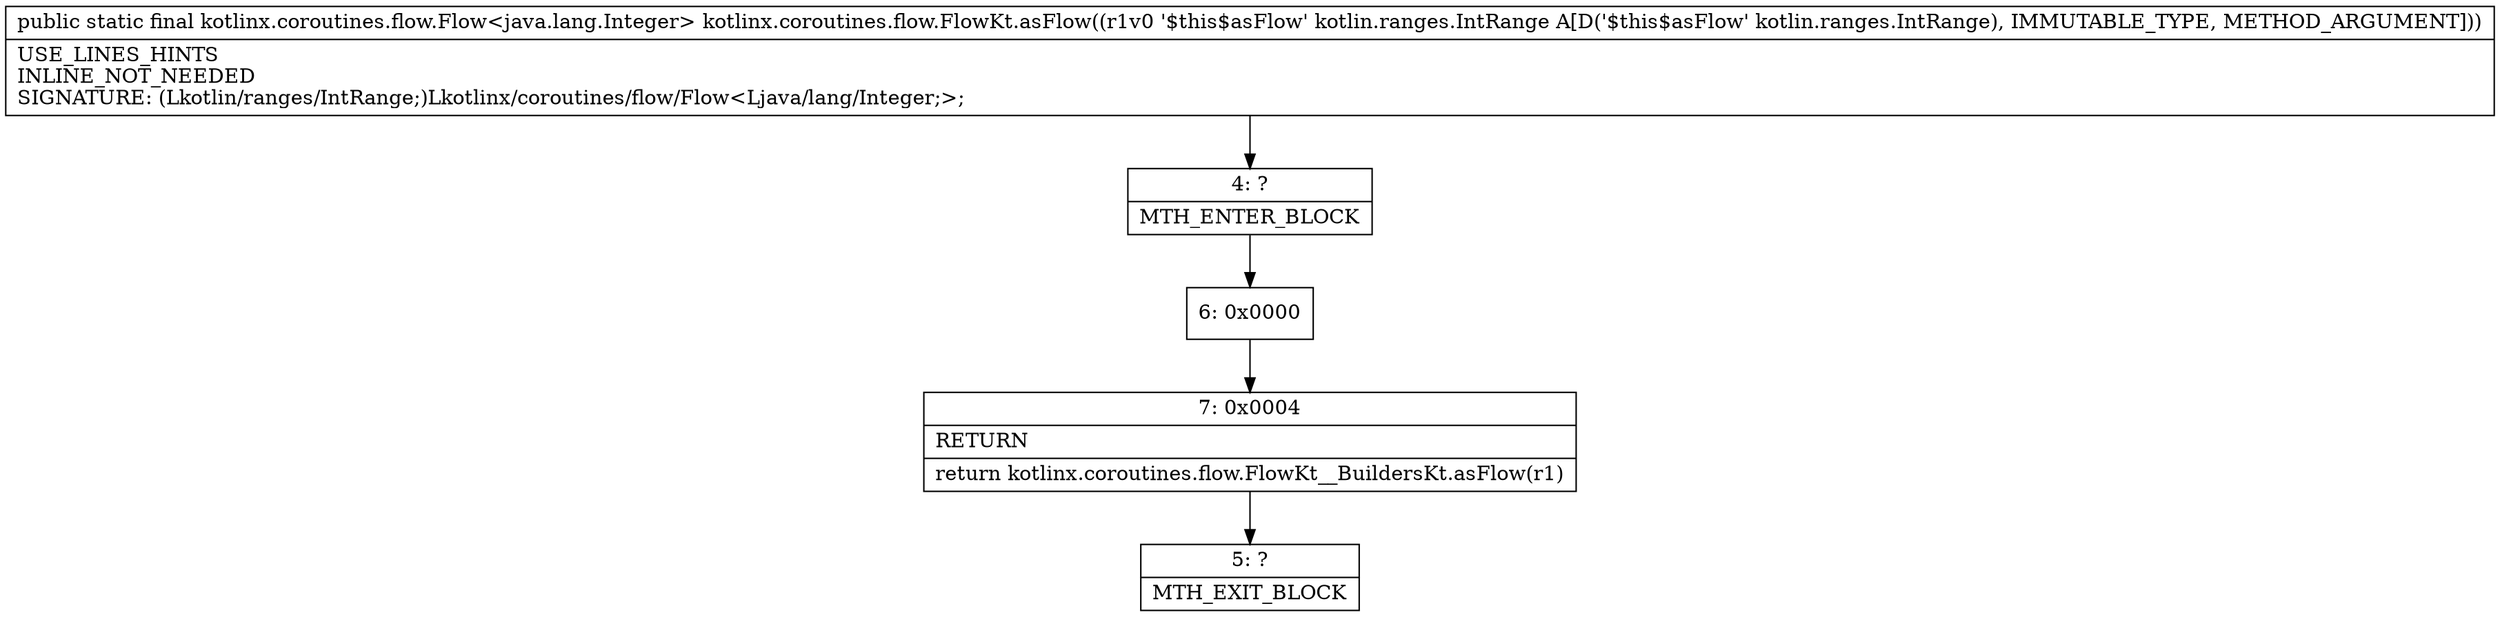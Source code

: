 digraph "CFG forkotlinx.coroutines.flow.FlowKt.asFlow(Lkotlin\/ranges\/IntRange;)Lkotlinx\/coroutines\/flow\/Flow;" {
Node_4 [shape=record,label="{4\:\ ?|MTH_ENTER_BLOCK\l}"];
Node_6 [shape=record,label="{6\:\ 0x0000}"];
Node_7 [shape=record,label="{7\:\ 0x0004|RETURN\l|return kotlinx.coroutines.flow.FlowKt__BuildersKt.asFlow(r1)\l}"];
Node_5 [shape=record,label="{5\:\ ?|MTH_EXIT_BLOCK\l}"];
MethodNode[shape=record,label="{public static final kotlinx.coroutines.flow.Flow\<java.lang.Integer\> kotlinx.coroutines.flow.FlowKt.asFlow((r1v0 '$this$asFlow' kotlin.ranges.IntRange A[D('$this$asFlow' kotlin.ranges.IntRange), IMMUTABLE_TYPE, METHOD_ARGUMENT]))  | USE_LINES_HINTS\lINLINE_NOT_NEEDED\lSIGNATURE: (Lkotlin\/ranges\/IntRange;)Lkotlinx\/coroutines\/flow\/Flow\<Ljava\/lang\/Integer;\>;\l}"];
MethodNode -> Node_4;Node_4 -> Node_6;
Node_6 -> Node_7;
Node_7 -> Node_5;
}

